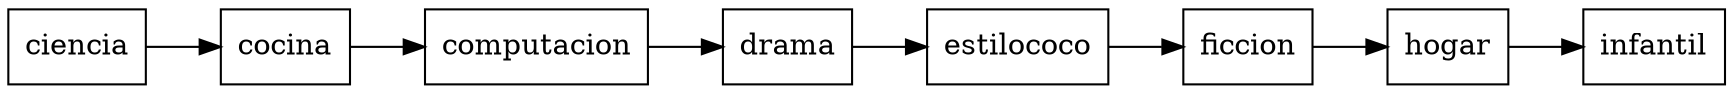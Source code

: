 digraph G {
 rankdir = LR;ciencia[shape=record,label="ciencia" ];
cocina[shape=record,label="cocina" ];
ciencia -> cocina
computacion[shape=record,label="computacion" ];
cocina -> computacion
drama[shape=record,label="drama" ];
computacion -> drama
estilococo[shape=record,label="estilococo" ];
drama -> estilococo
ficcion[shape=record,label="ficcion" ];
estilococo -> ficcion
hogar[shape=record,label="hogar" ];
ficcion -> hogar
infantil[shape=record,label="infantil" ];
hogar -> infantil
}